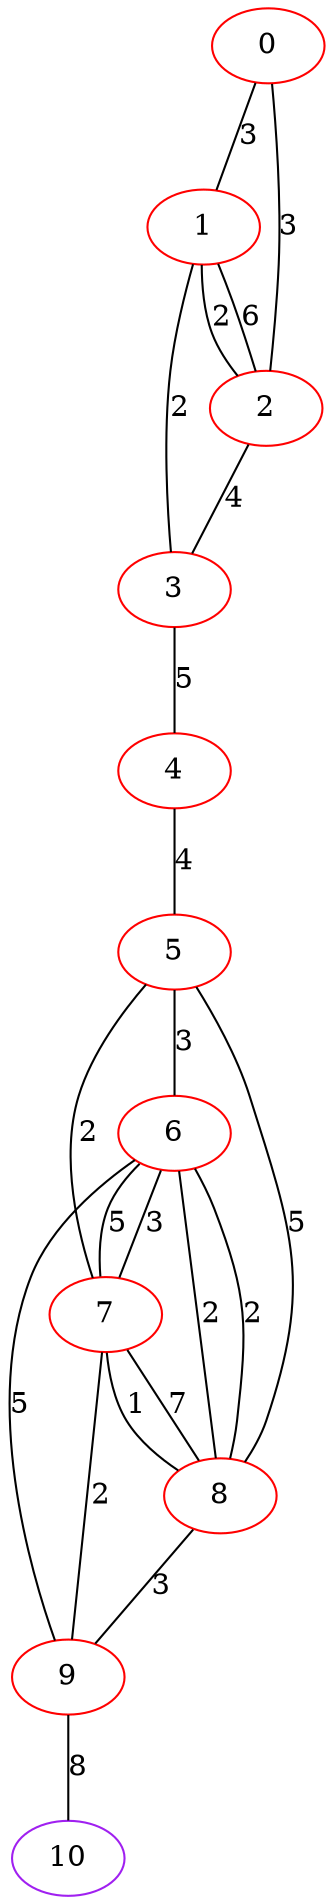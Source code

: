 graph "" {
0 [color=red, weight=1];
1 [color=red, weight=1];
2 [color=red, weight=1];
3 [color=red, weight=1];
4 [color=red, weight=1];
5 [color=red, weight=1];
6 [color=red, weight=1];
7 [color=red, weight=1];
8 [color=red, weight=1];
9 [color=red, weight=1];
10 [color=purple, weight=4];
0 -- 1  [key=0, label=3];
0 -- 2  [key=0, label=3];
1 -- 2  [key=0, label=2];
1 -- 2  [key=1, label=6];
1 -- 3  [key=0, label=2];
2 -- 3  [key=0, label=4];
3 -- 4  [key=0, label=5];
4 -- 5  [key=0, label=4];
5 -- 8  [key=0, label=5];
5 -- 6  [key=0, label=3];
5 -- 7  [key=0, label=2];
6 -- 8  [key=0, label=2];
6 -- 8  [key=1, label=2];
6 -- 9  [key=0, label=5];
6 -- 7  [key=0, label=5];
6 -- 7  [key=1, label=3];
7 -- 8  [key=0, label=7];
7 -- 8  [key=1, label=1];
7 -- 9  [key=0, label=2];
8 -- 9  [key=0, label=3];
9 -- 10  [key=0, label=8];
}
